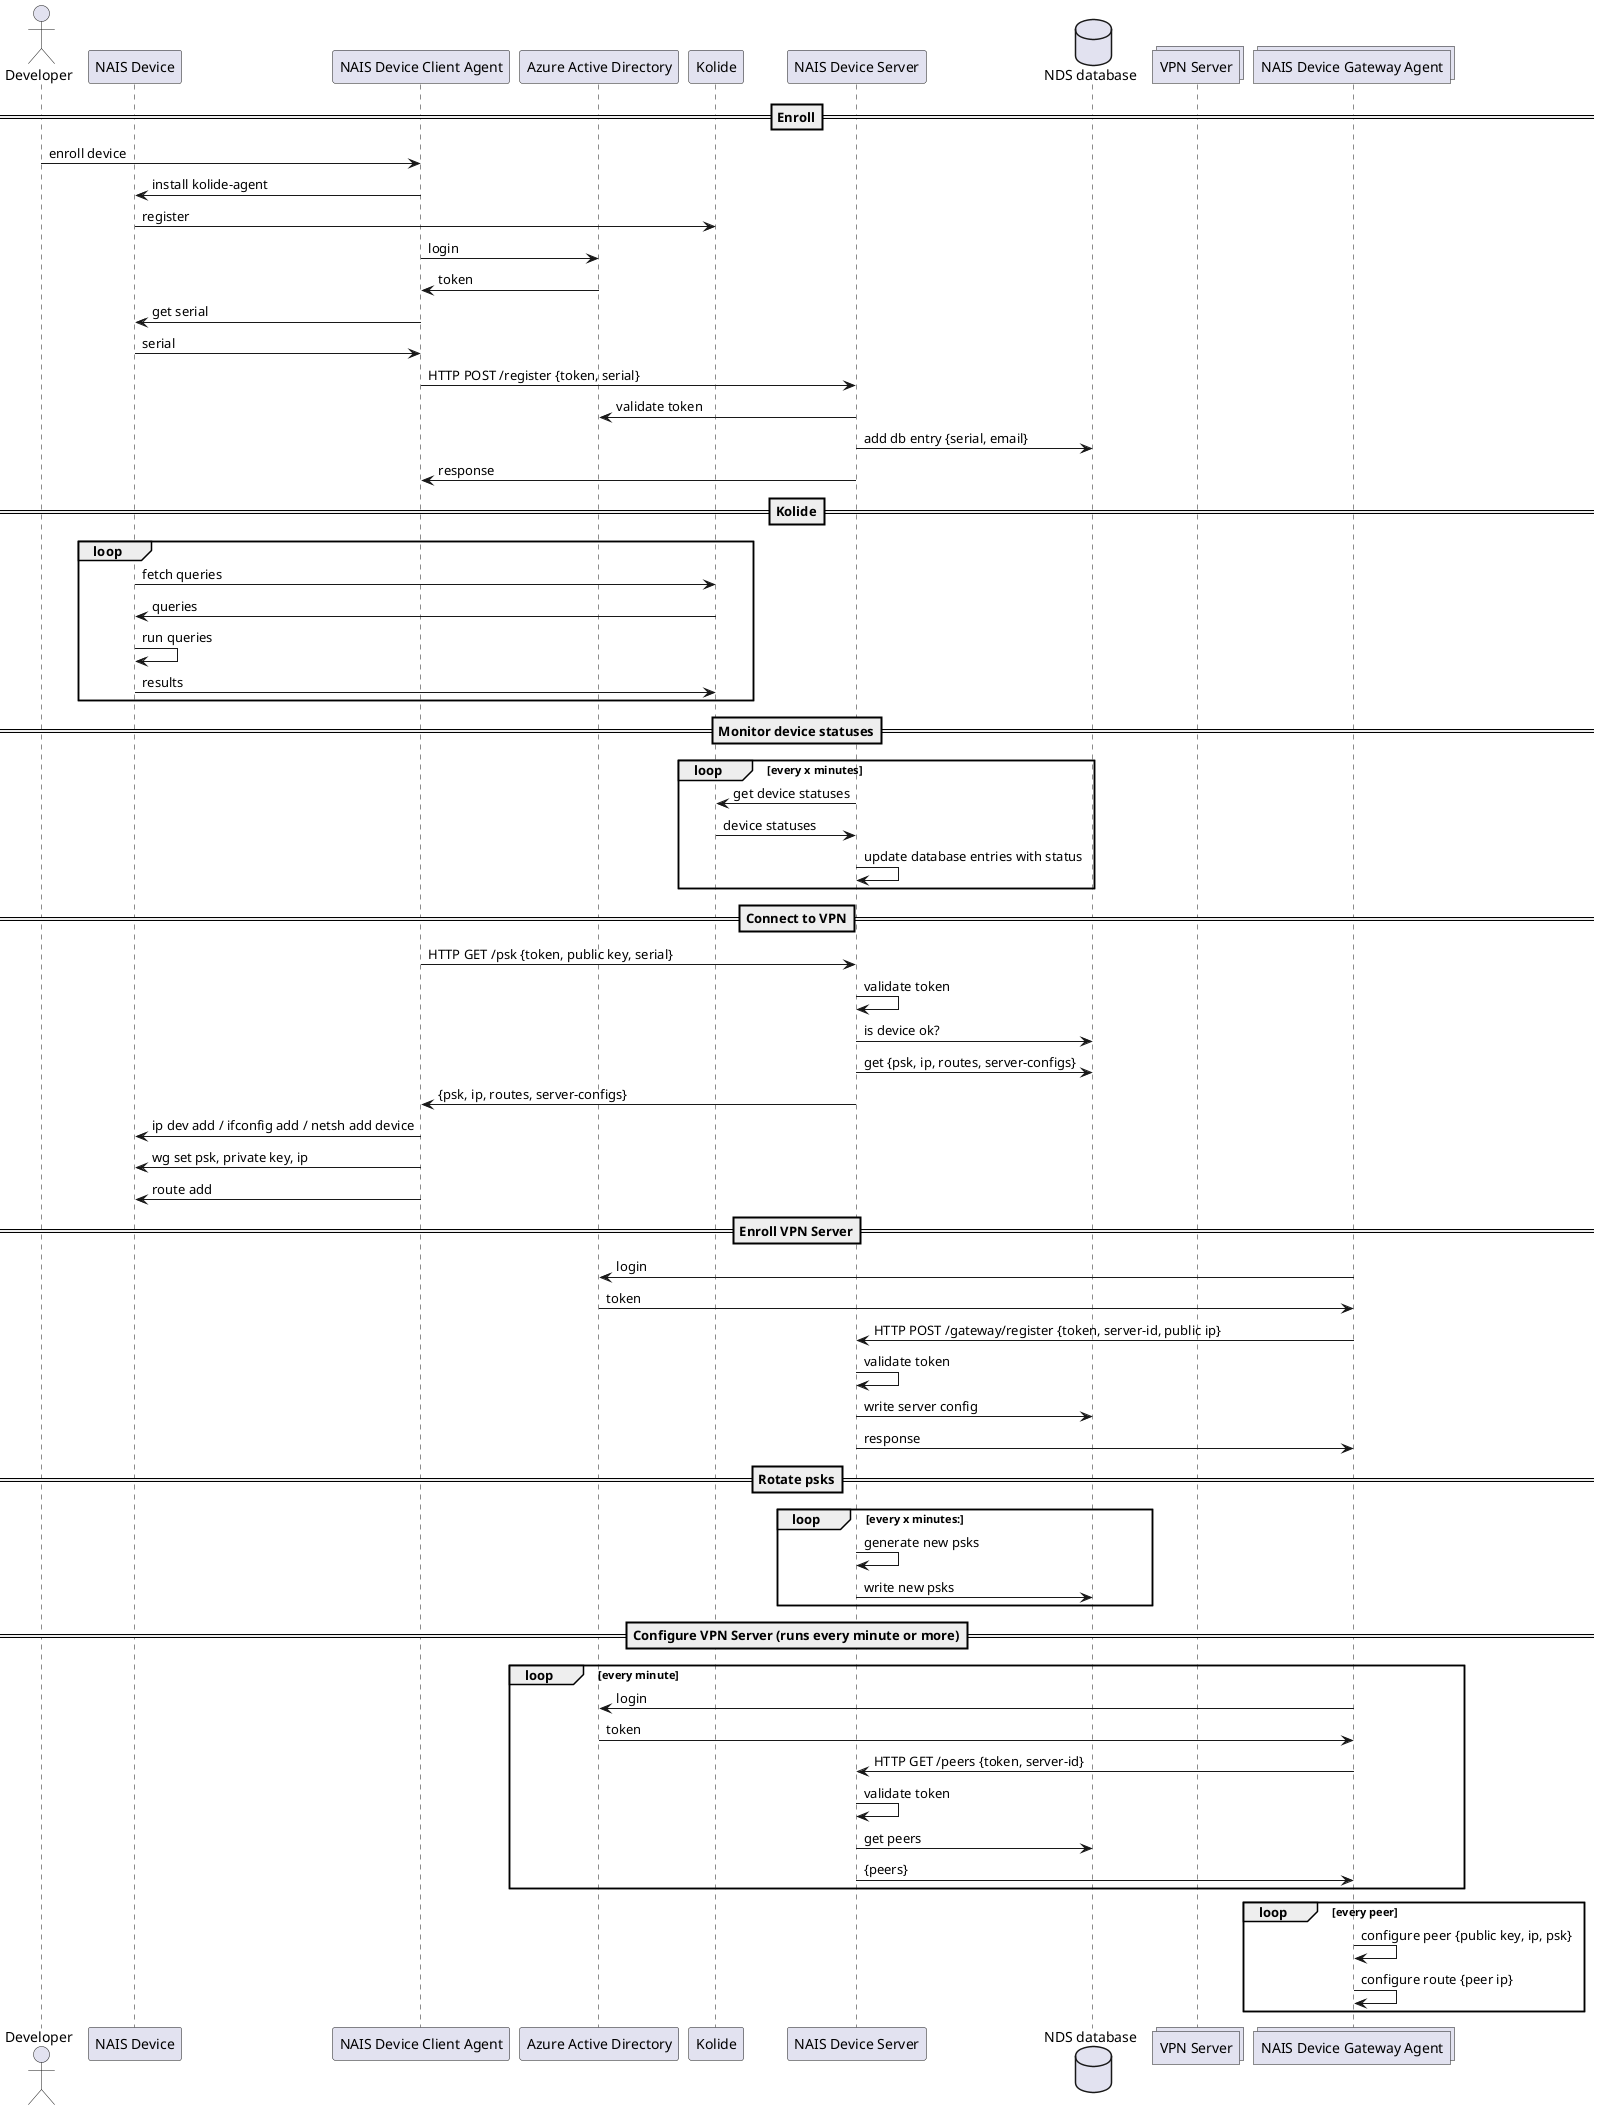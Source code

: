 @startuml component

actor developer as "Developer"
participant device as "NAIS Device"
participant dnca as "NAIS Device Client Agent"
participant aad as "Azure Active Directory"
participant kolide as "Kolide"
participant nds as "NAIS Device Server"
database ndsdb as "NDS database"
collections vpnserver as "VPN Server"
collections ndga as "NAIS Device Gateway Agent"

==Enroll==
developer -> dnca: enroll device
dnca -> device: install kolide-agent
device -> kolide: register
dnca -> aad: login
aad -> dnca: token
dnca -> device: get serial
device -> dnca: serial
dnca -> nds: HTTP POST /register {token, serial}
nds -> aad: validate token
nds -> ndsdb: add db entry {serial, email}
nds -> dnca: response

==Kolide==
loop
    device -> kolide: fetch queries
    kolide -> device: queries
    device -> device: run queries
    device -> kolide: results
end

==Monitor device statuses==
loop every x minutes
   nds -> kolide: get device statuses
   kolide -> nds: device statuses
   nds -> nds: update database entries with status
end

==Connect to VPN==
dnca -> nds: HTTP GET /psk {token, public key, serial}
nds -> nds: validate token
nds -> ndsdb: is device ok?

nds -> ndsdb: get {psk, ip, routes, server-configs}
nds -> dnca: {psk, ip, routes, server-configs}

dnca -> device: ip dev add / ifconfig add / netsh add device
dnca -> device: wg set psk, private key, ip
dnca -> device: route add

==Enroll VPN Server==
ndga -> aad: login
aad -> ndga: token
ndga -> nds: HTTP POST /gateway/register {token, server-id, public ip}
nds -> nds: validate token
nds -> ndsdb: write server config
nds -> ndga: response

==Rotate psks==
loop every x minutes:
    nds -> nds: generate new psks
    nds -> ndsdb: write new psks
end

==Configure VPN Server (runs every minute or more)==
loop every minute
    ndga -> aad: login
    aad -> ndga: token
    ndga -> nds: HTTP GET /peers {token, server-id}
    nds -> nds: validate token
    nds -> ndsdb: get peers
    nds -> ndga: {peers}
end

loop every peer
    ndga -> ndga: configure peer {public key, ip, psk}
    ndga -> ndga: configure route {peer ip}
end

@enduml
